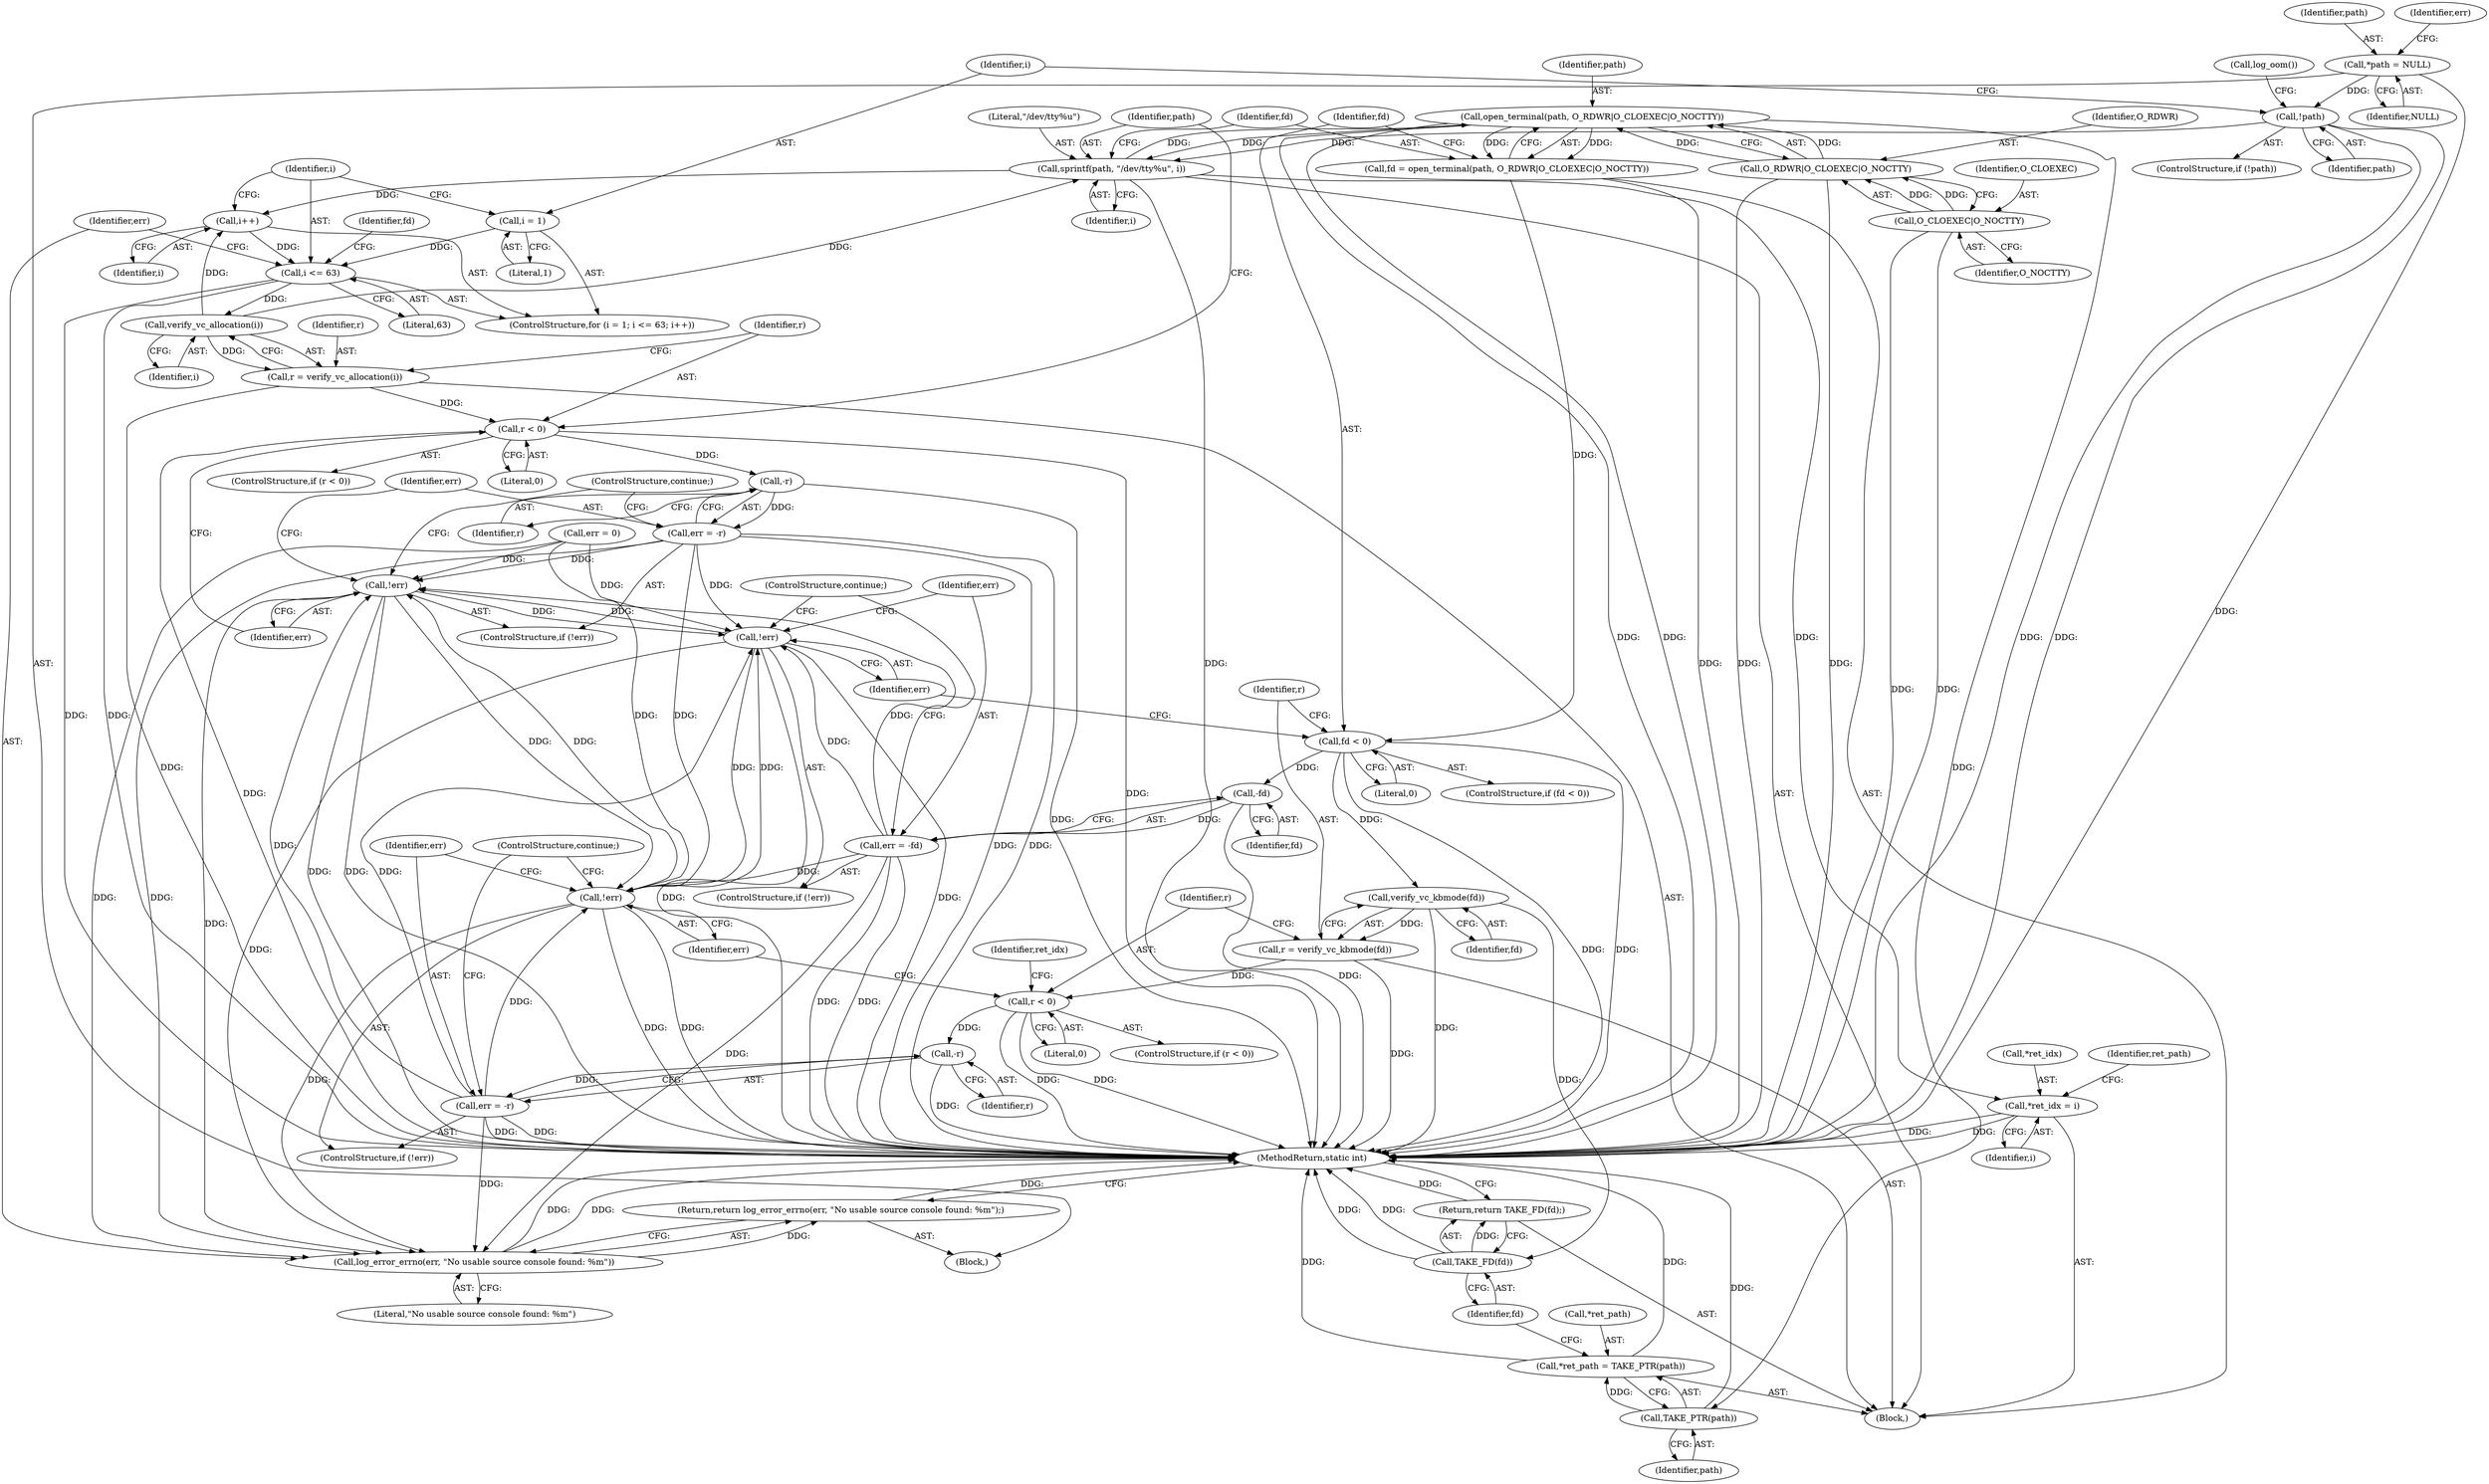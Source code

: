 digraph "0_systemd_9725f1a10f80f5e0ae7d9b60547458622aeb322f_0@API" {
"1000162" [label="(Call,open_terminal(path, O_RDWR|O_CLOEXEC|O_NOCTTY))"];
"1000156" [label="(Call,sprintf(path, \"/dev/tty%u\", i))"];
"1000120" [label="(Call,!path)"];
"1000106" [label="(Call,*path = NULL)"];
"1000162" [label="(Call,open_terminal(path, O_RDWR|O_CLOEXEC|O_NOCTTY))"];
"1000164" [label="(Call,O_RDWR|O_CLOEXEC|O_NOCTTY)"];
"1000166" [label="(Call,O_CLOEXEC|O_NOCTTY)"];
"1000141" [label="(Call,verify_vc_allocation(i))"];
"1000128" [label="(Call,i <= 63)"];
"1000125" [label="(Call,i = 1)"];
"1000131" [label="(Call,i++)"];
"1000139" [label="(Call,r = verify_vc_allocation(i))"];
"1000144" [label="(Call,r < 0)"];
"1000153" [label="(Call,-r)"];
"1000151" [label="(Call,err = -r)"];
"1000149" [label="(Call,!err)"];
"1000175" [label="(Call,!err)"];
"1000192" [label="(Call,!err)"];
"1000212" [label="(Call,log_error_errno(err, \"No usable source console found: %m\"))"];
"1000211" [label="(Return,return log_error_errno(err, \"No usable source console found: %m\");)"];
"1000160" [label="(Call,fd = open_terminal(path, O_RDWR|O_CLOEXEC|O_NOCTTY))"];
"1000170" [label="(Call,fd < 0)"];
"1000179" [label="(Call,-fd)"];
"1000177" [label="(Call,err = -fd)"];
"1000184" [label="(Call,verify_vc_kbmode(fd))"];
"1000182" [label="(Call,r = verify_vc_kbmode(fd))"];
"1000187" [label="(Call,r < 0)"];
"1000196" [label="(Call,-r)"];
"1000194" [label="(Call,err = -r)"];
"1000209" [label="(Call,TAKE_FD(fd))"];
"1000208" [label="(Return,return TAKE_FD(fd);)"];
"1000206" [label="(Call,TAKE_PTR(path))"];
"1000203" [label="(Call,*ret_path = TAKE_PTR(path))"];
"1000199" [label="(Call,*ret_idx = i)"];
"1000133" [label="(Block,)"];
"1000204" [label="(Call,*ret_path)"];
"1000124" [label="(ControlStructure,for (i = 1; i <= 63; i++))"];
"1000177" [label="(Call,err = -fd)"];
"1000203" [label="(Call,*ret_path = TAKE_PTR(path))"];
"1000166" [label="(Call,O_CLOEXEC|O_NOCTTY)"];
"1000187" [label="(Call,r < 0)"];
"1000129" [label="(Identifier,i)"];
"1000127" [label="(Literal,1)"];
"1000183" [label="(Identifier,r)"];
"1000201" [label="(Identifier,ret_idx)"];
"1000213" [label="(Identifier,err)"];
"1000139" [label="(Call,r = verify_vc_allocation(i))"];
"1000175" [label="(Call,!err)"];
"1000180" [label="(Identifier,fd)"];
"1000132" [label="(Identifier,i)"];
"1000188" [label="(Identifier,r)"];
"1000172" [label="(Literal,0)"];
"1000179" [label="(Call,-fd)"];
"1000181" [label="(ControlStructure,continue;)"];
"1000131" [label="(Call,i++)"];
"1000185" [label="(Identifier,fd)"];
"1000199" [label="(Call,*ret_idx = i)"];
"1000165" [label="(Identifier,O_RDWR)"];
"1000209" [label="(Call,TAKE_FD(fd))"];
"1000194" [label="(Call,err = -r)"];
"1000168" [label="(Identifier,O_NOCTTY)"];
"1000123" [label="(Call,log_oom())"];
"1000152" [label="(Identifier,err)"];
"1000212" [label="(Call,log_error_errno(err, \"No usable source console found: %m\"))"];
"1000119" [label="(ControlStructure,if (!path))"];
"1000159" [label="(Identifier,i)"];
"1000191" [label="(ControlStructure,if (!err))"];
"1000120" [label="(Call,!path)"];
"1000140" [label="(Identifier,r)"];
"1000198" [label="(ControlStructure,continue;)"];
"1000162" [label="(Call,open_terminal(path, O_RDWR|O_CLOEXEC|O_NOCTTY))"];
"1000157" [label="(Identifier,path)"];
"1000144" [label="(Call,r < 0)"];
"1000189" [label="(Literal,0)"];
"1000107" [label="(Identifier,path)"];
"1000148" [label="(ControlStructure,if (!err))"];
"1000153" [label="(Call,-r)"];
"1000154" [label="(Identifier,r)"];
"1000104" [label="(Block,)"];
"1000151" [label="(Call,err = -r)"];
"1000169" [label="(ControlStructure,if (fd < 0))"];
"1000143" [label="(ControlStructure,if (r < 0))"];
"1000161" [label="(Identifier,fd)"];
"1000141" [label="(Call,verify_vc_allocation(i))"];
"1000200" [label="(Call,*ret_idx)"];
"1000186" [label="(ControlStructure,if (r < 0))"];
"1000184" [label="(Call,verify_vc_kbmode(fd))"];
"1000195" [label="(Identifier,err)"];
"1000155" [label="(ControlStructure,continue;)"];
"1000142" [label="(Identifier,i)"];
"1000211" [label="(Return,return log_error_errno(err, \"No usable source console found: %m\");)"];
"1000108" [label="(Identifier,NULL)"];
"1000197" [label="(Identifier,r)"];
"1000126" [label="(Identifier,i)"];
"1000176" [label="(Identifier,err)"];
"1000170" [label="(Call,fd < 0)"];
"1000146" [label="(Literal,0)"];
"1000121" [label="(Identifier,path)"];
"1000112" [label="(Identifier,err)"];
"1000158" [label="(Literal,\"/dev/tty%u\")"];
"1000196" [label="(Call,-r)"];
"1000163" [label="(Identifier,path)"];
"1000149" [label="(Call,!err)"];
"1000193" [label="(Identifier,err)"];
"1000207" [label="(Identifier,path)"];
"1000192" [label="(Call,!err)"];
"1000156" [label="(Call,sprintf(path, \"/dev/tty%u\", i))"];
"1000128" [label="(Call,i <= 63)"];
"1000150" [label="(Identifier,err)"];
"1000210" [label="(Identifier,fd)"];
"1000125" [label="(Call,i = 1)"];
"1000164" [label="(Call,O_RDWR|O_CLOEXEC|O_NOCTTY)"];
"1000174" [label="(ControlStructure,if (!err))"];
"1000182" [label="(Call,r = verify_vc_kbmode(fd))"];
"1000145" [label="(Identifier,r)"];
"1000171" [label="(Identifier,fd)"];
"1000214" [label="(Literal,\"No usable source console found: %m\")"];
"1000178" [label="(Identifier,err)"];
"1000130" [label="(Literal,63)"];
"1000205" [label="(Identifier,ret_path)"];
"1000106" [label="(Call,*path = NULL)"];
"1000111" [label="(Call,err = 0)"];
"1000215" [label="(MethodReturn,static int)"];
"1000206" [label="(Call,TAKE_PTR(path))"];
"1000208" [label="(Return,return TAKE_FD(fd);)"];
"1000160" [label="(Call,fd = open_terminal(path, O_RDWR|O_CLOEXEC|O_NOCTTY))"];
"1000202" [label="(Identifier,i)"];
"1000167" [label="(Identifier,O_CLOEXEC)"];
"1000136" [label="(Identifier,fd)"];
"1000162" -> "1000160"  [label="AST: "];
"1000162" -> "1000164"  [label="CFG: "];
"1000163" -> "1000162"  [label="AST: "];
"1000164" -> "1000162"  [label="AST: "];
"1000160" -> "1000162"  [label="CFG: "];
"1000162" -> "1000215"  [label="DDG: "];
"1000162" -> "1000215"  [label="DDG: "];
"1000162" -> "1000156"  [label="DDG: "];
"1000162" -> "1000160"  [label="DDG: "];
"1000162" -> "1000160"  [label="DDG: "];
"1000156" -> "1000162"  [label="DDG: "];
"1000164" -> "1000162"  [label="DDG: "];
"1000164" -> "1000162"  [label="DDG: "];
"1000162" -> "1000206"  [label="DDG: "];
"1000156" -> "1000133"  [label="AST: "];
"1000156" -> "1000159"  [label="CFG: "];
"1000157" -> "1000156"  [label="AST: "];
"1000158" -> "1000156"  [label="AST: "];
"1000159" -> "1000156"  [label="AST: "];
"1000161" -> "1000156"  [label="CFG: "];
"1000156" -> "1000215"  [label="DDG: "];
"1000156" -> "1000131"  [label="DDG: "];
"1000120" -> "1000156"  [label="DDG: "];
"1000141" -> "1000156"  [label="DDG: "];
"1000156" -> "1000199"  [label="DDG: "];
"1000120" -> "1000119"  [label="AST: "];
"1000120" -> "1000121"  [label="CFG: "];
"1000121" -> "1000120"  [label="AST: "];
"1000123" -> "1000120"  [label="CFG: "];
"1000126" -> "1000120"  [label="CFG: "];
"1000120" -> "1000215"  [label="DDG: "];
"1000120" -> "1000215"  [label="DDG: "];
"1000106" -> "1000120"  [label="DDG: "];
"1000106" -> "1000104"  [label="AST: "];
"1000106" -> "1000108"  [label="CFG: "];
"1000107" -> "1000106"  [label="AST: "];
"1000108" -> "1000106"  [label="AST: "];
"1000112" -> "1000106"  [label="CFG: "];
"1000106" -> "1000215"  [label="DDG: "];
"1000164" -> "1000166"  [label="CFG: "];
"1000165" -> "1000164"  [label="AST: "];
"1000166" -> "1000164"  [label="AST: "];
"1000164" -> "1000215"  [label="DDG: "];
"1000164" -> "1000215"  [label="DDG: "];
"1000166" -> "1000164"  [label="DDG: "];
"1000166" -> "1000164"  [label="DDG: "];
"1000166" -> "1000168"  [label="CFG: "];
"1000167" -> "1000166"  [label="AST: "];
"1000168" -> "1000166"  [label="AST: "];
"1000166" -> "1000215"  [label="DDG: "];
"1000166" -> "1000215"  [label="DDG: "];
"1000141" -> "1000139"  [label="AST: "];
"1000141" -> "1000142"  [label="CFG: "];
"1000142" -> "1000141"  [label="AST: "];
"1000139" -> "1000141"  [label="CFG: "];
"1000141" -> "1000131"  [label="DDG: "];
"1000141" -> "1000139"  [label="DDG: "];
"1000128" -> "1000141"  [label="DDG: "];
"1000128" -> "1000124"  [label="AST: "];
"1000128" -> "1000130"  [label="CFG: "];
"1000129" -> "1000128"  [label="AST: "];
"1000130" -> "1000128"  [label="AST: "];
"1000136" -> "1000128"  [label="CFG: "];
"1000213" -> "1000128"  [label="CFG: "];
"1000128" -> "1000215"  [label="DDG: "];
"1000128" -> "1000215"  [label="DDG: "];
"1000125" -> "1000128"  [label="DDG: "];
"1000131" -> "1000128"  [label="DDG: "];
"1000125" -> "1000124"  [label="AST: "];
"1000125" -> "1000127"  [label="CFG: "];
"1000126" -> "1000125"  [label="AST: "];
"1000127" -> "1000125"  [label="AST: "];
"1000129" -> "1000125"  [label="CFG: "];
"1000131" -> "1000124"  [label="AST: "];
"1000131" -> "1000132"  [label="CFG: "];
"1000132" -> "1000131"  [label="AST: "];
"1000129" -> "1000131"  [label="CFG: "];
"1000139" -> "1000133"  [label="AST: "];
"1000140" -> "1000139"  [label="AST: "];
"1000145" -> "1000139"  [label="CFG: "];
"1000139" -> "1000215"  [label="DDG: "];
"1000139" -> "1000144"  [label="DDG: "];
"1000144" -> "1000143"  [label="AST: "];
"1000144" -> "1000146"  [label="CFG: "];
"1000145" -> "1000144"  [label="AST: "];
"1000146" -> "1000144"  [label="AST: "];
"1000150" -> "1000144"  [label="CFG: "];
"1000157" -> "1000144"  [label="CFG: "];
"1000144" -> "1000215"  [label="DDG: "];
"1000144" -> "1000215"  [label="DDG: "];
"1000144" -> "1000153"  [label="DDG: "];
"1000153" -> "1000151"  [label="AST: "];
"1000153" -> "1000154"  [label="CFG: "];
"1000154" -> "1000153"  [label="AST: "];
"1000151" -> "1000153"  [label="CFG: "];
"1000153" -> "1000215"  [label="DDG: "];
"1000153" -> "1000151"  [label="DDG: "];
"1000151" -> "1000148"  [label="AST: "];
"1000152" -> "1000151"  [label="AST: "];
"1000155" -> "1000151"  [label="CFG: "];
"1000151" -> "1000215"  [label="DDG: "];
"1000151" -> "1000215"  [label="DDG: "];
"1000151" -> "1000149"  [label="DDG: "];
"1000151" -> "1000175"  [label="DDG: "];
"1000151" -> "1000192"  [label="DDG: "];
"1000151" -> "1000212"  [label="DDG: "];
"1000149" -> "1000148"  [label="AST: "];
"1000149" -> "1000150"  [label="CFG: "];
"1000150" -> "1000149"  [label="AST: "];
"1000152" -> "1000149"  [label="CFG: "];
"1000155" -> "1000149"  [label="CFG: "];
"1000149" -> "1000215"  [label="DDG: "];
"1000149" -> "1000215"  [label="DDG: "];
"1000177" -> "1000149"  [label="DDG: "];
"1000175" -> "1000149"  [label="DDG: "];
"1000111" -> "1000149"  [label="DDG: "];
"1000192" -> "1000149"  [label="DDG: "];
"1000194" -> "1000149"  [label="DDG: "];
"1000149" -> "1000175"  [label="DDG: "];
"1000149" -> "1000192"  [label="DDG: "];
"1000149" -> "1000212"  [label="DDG: "];
"1000175" -> "1000174"  [label="AST: "];
"1000175" -> "1000176"  [label="CFG: "];
"1000176" -> "1000175"  [label="AST: "];
"1000178" -> "1000175"  [label="CFG: "];
"1000181" -> "1000175"  [label="CFG: "];
"1000175" -> "1000215"  [label="DDG: "];
"1000175" -> "1000215"  [label="DDG: "];
"1000177" -> "1000175"  [label="DDG: "];
"1000111" -> "1000175"  [label="DDG: "];
"1000192" -> "1000175"  [label="DDG: "];
"1000194" -> "1000175"  [label="DDG: "];
"1000175" -> "1000192"  [label="DDG: "];
"1000175" -> "1000212"  [label="DDG: "];
"1000192" -> "1000191"  [label="AST: "];
"1000192" -> "1000193"  [label="CFG: "];
"1000193" -> "1000192"  [label="AST: "];
"1000195" -> "1000192"  [label="CFG: "];
"1000198" -> "1000192"  [label="CFG: "];
"1000192" -> "1000215"  [label="DDG: "];
"1000192" -> "1000215"  [label="DDG: "];
"1000177" -> "1000192"  [label="DDG: "];
"1000111" -> "1000192"  [label="DDG: "];
"1000194" -> "1000192"  [label="DDG: "];
"1000192" -> "1000212"  [label="DDG: "];
"1000212" -> "1000211"  [label="AST: "];
"1000212" -> "1000214"  [label="CFG: "];
"1000213" -> "1000212"  [label="AST: "];
"1000214" -> "1000212"  [label="AST: "];
"1000211" -> "1000212"  [label="CFG: "];
"1000212" -> "1000215"  [label="DDG: "];
"1000212" -> "1000215"  [label="DDG: "];
"1000212" -> "1000211"  [label="DDG: "];
"1000177" -> "1000212"  [label="DDG: "];
"1000111" -> "1000212"  [label="DDG: "];
"1000194" -> "1000212"  [label="DDG: "];
"1000211" -> "1000104"  [label="AST: "];
"1000215" -> "1000211"  [label="CFG: "];
"1000211" -> "1000215"  [label="DDG: "];
"1000160" -> "1000133"  [label="AST: "];
"1000161" -> "1000160"  [label="AST: "];
"1000171" -> "1000160"  [label="CFG: "];
"1000160" -> "1000215"  [label="DDG: "];
"1000160" -> "1000170"  [label="DDG: "];
"1000170" -> "1000169"  [label="AST: "];
"1000170" -> "1000172"  [label="CFG: "];
"1000171" -> "1000170"  [label="AST: "];
"1000172" -> "1000170"  [label="AST: "];
"1000176" -> "1000170"  [label="CFG: "];
"1000183" -> "1000170"  [label="CFG: "];
"1000170" -> "1000215"  [label="DDG: "];
"1000170" -> "1000215"  [label="DDG: "];
"1000170" -> "1000179"  [label="DDG: "];
"1000170" -> "1000184"  [label="DDG: "];
"1000179" -> "1000177"  [label="AST: "];
"1000179" -> "1000180"  [label="CFG: "];
"1000180" -> "1000179"  [label="AST: "];
"1000177" -> "1000179"  [label="CFG: "];
"1000179" -> "1000215"  [label="DDG: "];
"1000179" -> "1000177"  [label="DDG: "];
"1000177" -> "1000174"  [label="AST: "];
"1000178" -> "1000177"  [label="AST: "];
"1000181" -> "1000177"  [label="CFG: "];
"1000177" -> "1000215"  [label="DDG: "];
"1000177" -> "1000215"  [label="DDG: "];
"1000184" -> "1000182"  [label="AST: "];
"1000184" -> "1000185"  [label="CFG: "];
"1000185" -> "1000184"  [label="AST: "];
"1000182" -> "1000184"  [label="CFG: "];
"1000184" -> "1000215"  [label="DDG: "];
"1000184" -> "1000182"  [label="DDG: "];
"1000184" -> "1000209"  [label="DDG: "];
"1000182" -> "1000133"  [label="AST: "];
"1000183" -> "1000182"  [label="AST: "];
"1000188" -> "1000182"  [label="CFG: "];
"1000182" -> "1000215"  [label="DDG: "];
"1000182" -> "1000187"  [label="DDG: "];
"1000187" -> "1000186"  [label="AST: "];
"1000187" -> "1000189"  [label="CFG: "];
"1000188" -> "1000187"  [label="AST: "];
"1000189" -> "1000187"  [label="AST: "];
"1000193" -> "1000187"  [label="CFG: "];
"1000201" -> "1000187"  [label="CFG: "];
"1000187" -> "1000215"  [label="DDG: "];
"1000187" -> "1000215"  [label="DDG: "];
"1000187" -> "1000196"  [label="DDG: "];
"1000196" -> "1000194"  [label="AST: "];
"1000196" -> "1000197"  [label="CFG: "];
"1000197" -> "1000196"  [label="AST: "];
"1000194" -> "1000196"  [label="CFG: "];
"1000196" -> "1000215"  [label="DDG: "];
"1000196" -> "1000194"  [label="DDG: "];
"1000194" -> "1000191"  [label="AST: "];
"1000195" -> "1000194"  [label="AST: "];
"1000198" -> "1000194"  [label="CFG: "];
"1000194" -> "1000215"  [label="DDG: "];
"1000194" -> "1000215"  [label="DDG: "];
"1000209" -> "1000208"  [label="AST: "];
"1000209" -> "1000210"  [label="CFG: "];
"1000210" -> "1000209"  [label="AST: "];
"1000208" -> "1000209"  [label="CFG: "];
"1000209" -> "1000215"  [label="DDG: "];
"1000209" -> "1000215"  [label="DDG: "];
"1000209" -> "1000208"  [label="DDG: "];
"1000208" -> "1000133"  [label="AST: "];
"1000215" -> "1000208"  [label="CFG: "];
"1000208" -> "1000215"  [label="DDG: "];
"1000206" -> "1000203"  [label="AST: "];
"1000206" -> "1000207"  [label="CFG: "];
"1000207" -> "1000206"  [label="AST: "];
"1000203" -> "1000206"  [label="CFG: "];
"1000206" -> "1000215"  [label="DDG: "];
"1000206" -> "1000203"  [label="DDG: "];
"1000203" -> "1000133"  [label="AST: "];
"1000204" -> "1000203"  [label="AST: "];
"1000210" -> "1000203"  [label="CFG: "];
"1000203" -> "1000215"  [label="DDG: "];
"1000203" -> "1000215"  [label="DDG: "];
"1000199" -> "1000133"  [label="AST: "];
"1000199" -> "1000202"  [label="CFG: "];
"1000200" -> "1000199"  [label="AST: "];
"1000202" -> "1000199"  [label="AST: "];
"1000205" -> "1000199"  [label="CFG: "];
"1000199" -> "1000215"  [label="DDG: "];
"1000199" -> "1000215"  [label="DDG: "];
}
